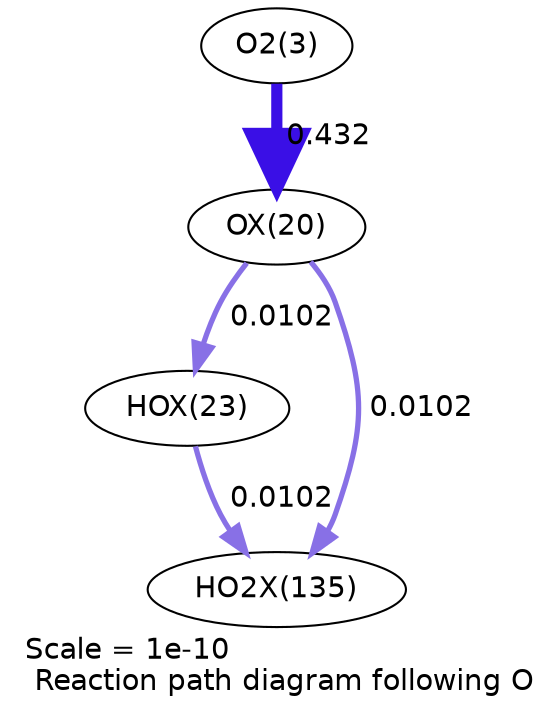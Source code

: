 digraph reaction_paths {
center=1;
s5 -> s23[fontname="Helvetica", penwidth=5.37, arrowsize=2.68, color="0.7, 0.932, 0.9"
, label=" 0.432"];
s23 -> s25[fontname="Helvetica", penwidth=2.54, arrowsize=1.27, color="0.7, 0.51, 0.9"
, label=" 0.0102"];
s23 -> s29[fontname="Helvetica", penwidth=2.54, arrowsize=1.27, color="0.7, 0.51, 0.9"
, label=" 0.0102"];
s25 -> s29[fontname="Helvetica", penwidth=2.54, arrowsize=1.27, color="0.7, 0.51, 0.9"
, label=" 0.0102"];
s5 [ fontname="Helvetica", label="O2(3)"];
s23 [ fontname="Helvetica", label="OX(20)"];
s25 [ fontname="Helvetica", label="HOX(23)"];
s29 [ fontname="Helvetica", label="HO2X(135)"];
 label = "Scale = 1e-10\l Reaction path diagram following O";
 fontname = "Helvetica";
}

